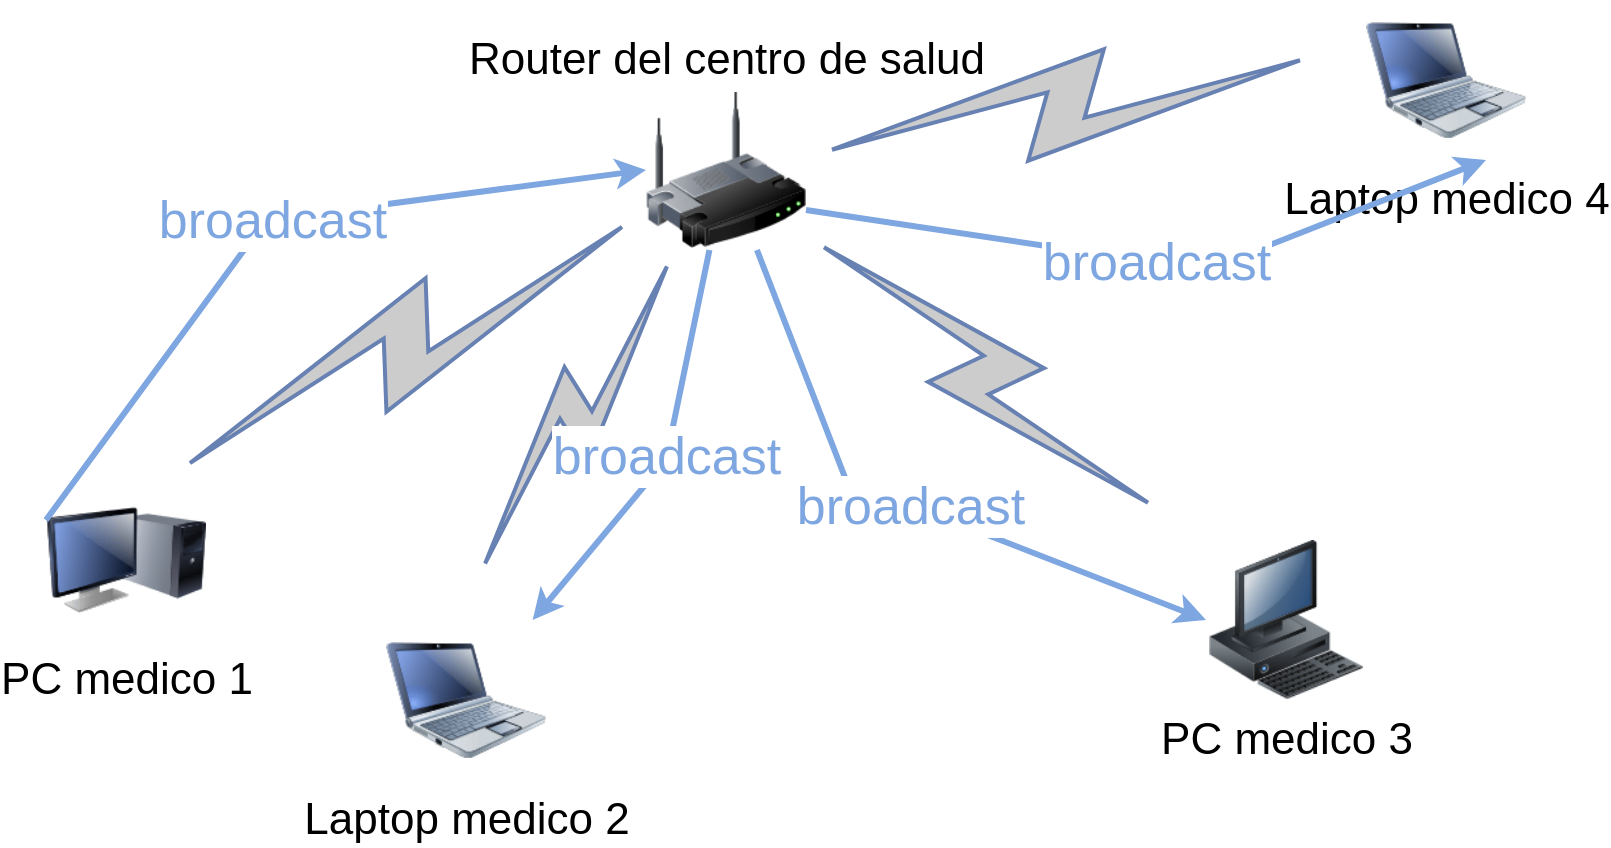 <mxfile version="20.3.6" type="device"><diagram name="Page-1" id="55a83fd1-7818-8e21-69c5-c3457e3827bb"><mxGraphModel dx="993" dy="478" grid="1" gridSize="10" guides="1" tooltips="1" connect="1" arrows="1" fold="1" page="1" pageScale="1" pageWidth="1100" pageHeight="850" background="none" math="0" shadow="0"><root><mxCell id="0"/><mxCell id="1" parent="0"/><mxCell id="69ecfefc5c41e42c-1" value="Router del centro de salud" style="image;html=1;labelBackgroundColor=#ffffff;image=img/lib/clip_art/networking/Wireless_Router_128x128.png;rounded=1;shadow=0;comic=0;strokeWidth=2;fontSize=22;verticalAlign=bottom;labelPosition=center;verticalLabelPosition=top;align=center;" parent="1" vertex="1"><mxGeometry x="470" y="465" width="80" height="80" as="geometry"/></mxCell><mxCell id="69ecfefc5c41e42c-12" value="" style="html=1;fillColor=#CCCCCC;strokeColor=#6881B3;gradientColor=none;gradientDirection=north;strokeWidth=2;shape=mxgraph.networks.comm_link_edge;html=1;labelBackgroundColor=none;endArrow=none;fontFamily=Verdana;fontSize=22;fontColor=#000000;fontStyle=1" parent="1" target="69ecfefc5c41e42c-1" edge="1"><mxGeometry width="100" height="100" relative="1" as="geometry"><mxPoint x="230" y="658.125" as="sourcePoint"/><mxPoint x="470" y="508.043" as="targetPoint"/></mxGeometry></mxCell><mxCell id="69ecfefc5c41e42c-13" value="" style="html=1;fillColor=#CCCCCC;strokeColor=#6881B3;gradientColor=none;gradientDirection=north;strokeWidth=2;shape=mxgraph.networks.comm_link_edge;html=1;labelBackgroundColor=none;endArrow=none;fontFamily=Verdana;fontSize=22;fontColor=#000000;" parent="1" target="69ecfefc5c41e42c-1" edge="1"><mxGeometry width="100" height="100" relative="1" as="geometry"><mxPoint x="384.49" y="710" as="sourcePoint"/><mxPoint x="480" y="518.043" as="targetPoint"/></mxGeometry></mxCell><mxCell id="69ecfefc5c41e42c-15" value="" style="html=1;fillColor=#CCCCCC;strokeColor=#6881B3;gradientColor=none;gradientDirection=north;strokeWidth=2;shape=mxgraph.networks.comm_link_edge;html=1;labelBackgroundColor=none;endArrow=none;fontFamily=Verdana;fontSize=22;fontColor=#000000;" parent="1" target="69ecfefc5c41e42c-1" edge="1"><mxGeometry width="100" height="100" relative="1" as="geometry"><mxPoint x="730" y="678.462" as="sourcePoint"/><mxPoint x="500" y="538.043" as="targetPoint"/></mxGeometry></mxCell><mxCell id="69ecfefc5c41e42c-17" value="" style="html=1;fillColor=#CCCCCC;strokeColor=#6881B3;gradientColor=none;gradientDirection=north;strokeWidth=2;shape=mxgraph.networks.comm_link_edge;html=1;labelBackgroundColor=none;endArrow=none;fontFamily=Verdana;fontSize=22;fontColor=#000000;" parent="1" target="69ecfefc5c41e42c-1" edge="1"><mxGeometry width="100" height="100" relative="1" as="geometry"><mxPoint x="810" y="447.647" as="sourcePoint"/><mxPoint x="520" y="558.043" as="targetPoint"/></mxGeometry></mxCell><mxCell id="a3UdY1J0LFgYQ6Qgy92o-7" value="PC medico 1" style="image;html=1;labelBackgroundColor=#ffffff;image=img/lib/clip_art/computers/Monitor_Tower_128x128.png;rounded=1;shadow=0;comic=0;strokeWidth=2;fontSize=22" vertex="1" parent="1"><mxGeometry x="170" y="660" width="80" height="80" as="geometry"/></mxCell><mxCell id="a3UdY1J0LFgYQ6Qgy92o-8" value="PC medico 3" style="image;html=1;labelBackgroundColor=#ffffff;image=img/lib/clip_art/computers/Workstation_128x128.png;rounded=1;shadow=0;comic=0;strokeWidth=2;fontSize=22" vertex="1" parent="1"><mxGeometry x="750" y="690" width="80" height="80" as="geometry"/></mxCell><mxCell id="a3UdY1J0LFgYQ6Qgy92o-9" value="Laptop medico 4" style="image;html=1;labelBackgroundColor=#ffffff;image=img/lib/clip_art/computers/Netbook_128x128.png;rounded=1;shadow=0;comic=0;strokeColor=#000000;strokeWidth=2;fillColor=#FFFFFF;fontSize=22;fontColor=#000000;" vertex="1" parent="1"><mxGeometry x="830" y="420" width="80" height="80" as="geometry"/></mxCell><mxCell id="a3UdY1J0LFgYQ6Qgy92o-10" value="Laptop medico 2" style="image;html=1;labelBackgroundColor=#ffffff;image=img/lib/clip_art/computers/Netbook_128x128.png;rounded=1;shadow=0;comic=0;strokeWidth=2;fontSize=22" vertex="1" parent="1"><mxGeometry x="340" y="730" width="80" height="80" as="geometry"/></mxCell><mxCell id="a3UdY1J0LFgYQ6Qgy92o-30" value="broadcast" style="endArrow=classic;startArrow=none;html=1;rounded=0;strokeWidth=3;strokeColor=#7EA6E0;startFill=0;exitX=0;exitY=0.25;exitDx=0;exitDy=0;entryX=0;entryY=0.5;entryDx=0;entryDy=0;fontSize=26;fontColor=#7EA6E0;" edge="1" parent="1" source="a3UdY1J0LFgYQ6Qgy92o-7" target="69ecfefc5c41e42c-1"><mxGeometry width="50" height="50" relative="1" as="geometry"><mxPoint x="380" y="510" as="sourcePoint"/><mxPoint x="250" y="510" as="targetPoint"/><Array as="points"><mxPoint x="280" y="530"/></Array></mxGeometry></mxCell><mxCell id="a3UdY1J0LFgYQ6Qgy92o-31" value="broadcast" style="endArrow=classic;startArrow=none;html=1;rounded=0;strokeWidth=3;strokeColor=#7EA6E0;startFill=0;fontSize=26;fontColor=#7EA6E0;" edge="1" parent="1" source="69ecfefc5c41e42c-1" target="a3UdY1J0LFgYQ6Qgy92o-10"><mxGeometry width="50" height="50" relative="1" as="geometry"><mxPoint x="180" y="690" as="sourcePoint"/><mxPoint x="480" y="515" as="targetPoint"/><Array as="points"><mxPoint x="480" y="650"/></Array></mxGeometry></mxCell><mxCell id="a3UdY1J0LFgYQ6Qgy92o-32" value="broadcast" style="endArrow=classic;startArrow=none;html=1;rounded=0;strokeWidth=3;strokeColor=#7EA6E0;startFill=0;fontSize=26;fontColor=#7EA6E0;entryX=0;entryY=0.5;entryDx=0;entryDy=0;" edge="1" parent="1" source="69ecfefc5c41e42c-1" target="a3UdY1J0LFgYQ6Qgy92o-8"><mxGeometry width="50" height="50" relative="1" as="geometry"><mxPoint x="511.724" y="555" as="sourcePoint"/><mxPoint x="423.333" y="740" as="targetPoint"/><Array as="points"><mxPoint x="570" y="660"/></Array></mxGeometry></mxCell><mxCell id="a3UdY1J0LFgYQ6Qgy92o-33" value="broadcast" style="endArrow=classic;startArrow=none;html=1;rounded=0;strokeWidth=3;strokeColor=#7EA6E0;startFill=0;fontSize=26;fontColor=#7EA6E0;entryX=0.75;entryY=1;entryDx=0;entryDy=0;exitX=1;exitY=0.75;exitDx=0;exitDy=0;" edge="1" parent="1" source="69ecfefc5c41e42c-1" target="a3UdY1J0LFgYQ6Qgy92o-9"><mxGeometry width="50" height="50" relative="1" as="geometry"><mxPoint x="535.484" y="555" as="sourcePoint"/><mxPoint x="760" y="740" as="targetPoint"/><Array as="points"><mxPoint x="750" y="555"/></Array></mxGeometry></mxCell></root></mxGraphModel></diagram></mxfile>